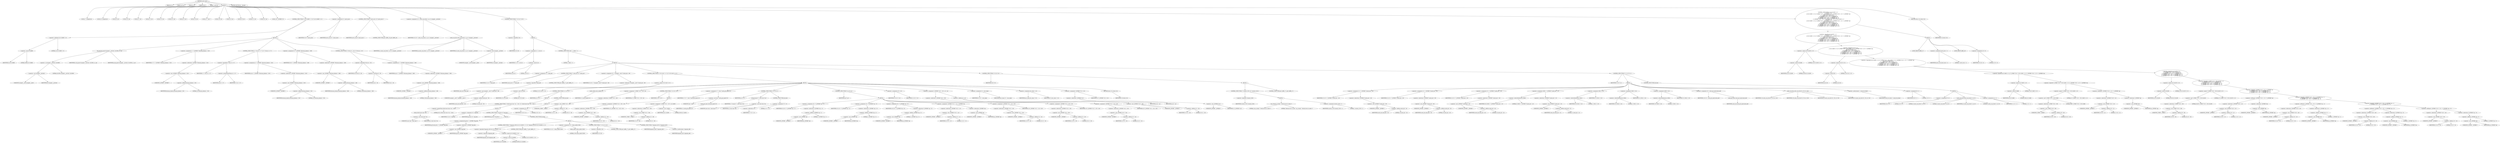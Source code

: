digraph cache_insert {  
"1000118" [label = "(METHOD,cache_insert)" ]
"1000119" [label = "(PARAM,int a1)" ]
"1000120" [label = "(PARAM,void *cp)" ]
"1000121" [label = "(PARAM,int a3)" ]
"1000122" [label = "(PARAM,int a4)" ]
"1000123" [label = "(PARAM,__int16 a5)" ]
"1000124" [label = "(BLOCK,,)" ]
"1000125" [label = "(LOCAL,v7: unsigned int)" ]
"1000126" [label = "(LOCAL,v8: unsigned int)" ]
"1000127" [label = "(LOCAL,v9: int)" ]
"1000128" [label = "(LOCAL,v10: int)" ]
"1000129" [label = "(LOCAL,v11: int)" ]
"1000130" [label = "(LOCAL,v12: int)" ]
"1000131" [label = "(LOCAL,v13: int)" ]
"1000132" [label = "(LOCAL,v14: int)" ]
"1000133" [label = "(LOCAL,v15: int)" ]
"1000134" [label = "(LOCAL,v16: int)" ]
"1000135" [label = "(LOCAL,v17: char *)" ]
"1000136" [label = "(LOCAL,v18: int)" ]
"1000137" [label = "(LOCAL,v19: int)" ]
"1000138" [label = "(LOCAL,v20: int)" ]
"1000139" [label = "(LOCAL,v21: int)" ]
"1000140" [label = "(LOCAL,v25: int)" ]
"1000141" [label = "(LOCAL,v26: _DWORD [ 4 ])" ]
"1000142" [label = "(CONTROL_STRUCTURE,if ( (a5 & 0x980) != 0 ),if ( (a5 & 0x980) != 0 ))" ]
"1000143" [label = "(<operator>.notEquals,(a5 & 0x980) != 0)" ]
"1000144" [label = "(<operator>.and,a5 & 0x980)" ]
"1000145" [label = "(IDENTIFIER,a5,a5 & 0x980)" ]
"1000146" [label = "(LITERAL,0x980,a5 & 0x980)" ]
"1000147" [label = "(LITERAL,0,(a5 & 0x980) != 0)" ]
"1000148" [label = "(BLOCK,,)" ]
"1000149" [label = "(log_query,log_query((unsigned __int16)a5 | 0x10000, a1, cp))" ]
"1000150" [label = "(<operator>.or,(unsigned __int16)a5 | 0x10000)" ]
"1000151" [label = "(<operator>.cast,(unsigned __int16)a5)" ]
"1000152" [label = "(UNKNOWN,unsigned __int16,unsigned __int16)" ]
"1000153" [label = "(IDENTIFIER,a5,(unsigned __int16)a5)" ]
"1000154" [label = "(LITERAL,0x10000,(unsigned __int16)a5 | 0x10000)" ]
"1000155" [label = "(IDENTIFIER,a1,log_query((unsigned __int16)a5 | 0x10000, a1, cp))" ]
"1000156" [label = "(IDENTIFIER,cp,log_query((unsigned __int16)a5 | 0x10000, a1, cp))" ]
"1000157" [label = "(<operator>.assignment,v7 = *(_DWORD *)(dnsmasq_daemon + 252))" ]
"1000158" [label = "(IDENTIFIER,v7,v7 = *(_DWORD *)(dnsmasq_daemon + 252))" ]
"1000159" [label = "(<operator>.indirection,*(_DWORD *)(dnsmasq_daemon + 252))" ]
"1000160" [label = "(<operator>.cast,(_DWORD *)(dnsmasq_daemon + 252))" ]
"1000161" [label = "(UNKNOWN,_DWORD *,_DWORD *)" ]
"1000162" [label = "(<operator>.addition,dnsmasq_daemon + 252)" ]
"1000163" [label = "(IDENTIFIER,dnsmasq_daemon,dnsmasq_daemon + 252)" ]
"1000164" [label = "(LITERAL,252,dnsmasq_daemon + 252)" ]
"1000165" [label = "(CONTROL_STRUCTURE,if ( v7 && a4 >= v7 ),if ( v7 && a4 >= v7 ))" ]
"1000166" [label = "(<operator>.logicalAnd,v7 && a4 >= v7)" ]
"1000167" [label = "(IDENTIFIER,v7,v7 && a4 >= v7)" ]
"1000168" [label = "(<operator>.greaterEqualsThan,a4 >= v7)" ]
"1000169" [label = "(IDENTIFIER,a4,a4 >= v7)" ]
"1000170" [label = "(IDENTIFIER,v7,a4 >= v7)" ]
"1000171" [label = "(<operator>.assignment,a4 = *(_DWORD *)(dnsmasq_daemon + 252))" ]
"1000172" [label = "(IDENTIFIER,a4,a4 = *(_DWORD *)(dnsmasq_daemon + 252))" ]
"1000173" [label = "(<operator>.indirection,*(_DWORD *)(dnsmasq_daemon + 252))" ]
"1000174" [label = "(<operator>.cast,(_DWORD *)(dnsmasq_daemon + 252))" ]
"1000175" [label = "(UNKNOWN,_DWORD *,_DWORD *)" ]
"1000176" [label = "(<operator>.addition,dnsmasq_daemon + 252)" ]
"1000177" [label = "(IDENTIFIER,dnsmasq_daemon,dnsmasq_daemon + 252)" ]
"1000178" [label = "(LITERAL,252,dnsmasq_daemon + 252)" ]
"1000179" [label = "(<operator>.assignment,v8 = *(_DWORD *)(dnsmasq_daemon + 248))" ]
"1000180" [label = "(IDENTIFIER,v8,v8 = *(_DWORD *)(dnsmasq_daemon + 248))" ]
"1000181" [label = "(<operator>.indirection,*(_DWORD *)(dnsmasq_daemon + 248))" ]
"1000182" [label = "(<operator>.cast,(_DWORD *)(dnsmasq_daemon + 248))" ]
"1000183" [label = "(UNKNOWN,_DWORD *,_DWORD *)" ]
"1000184" [label = "(<operator>.addition,dnsmasq_daemon + 248)" ]
"1000185" [label = "(IDENTIFIER,dnsmasq_daemon,dnsmasq_daemon + 248)" ]
"1000186" [label = "(LITERAL,248,dnsmasq_daemon + 248)" ]
"1000187" [label = "(CONTROL_STRUCTURE,if ( v8 && a4 < v8 ),if ( v8 && a4 < v8 ))" ]
"1000188" [label = "(<operator>.logicalAnd,v8 && a4 < v8)" ]
"1000189" [label = "(IDENTIFIER,v8,v8 && a4 < v8)" ]
"1000190" [label = "(<operator>.lessThan,a4 < v8)" ]
"1000191" [label = "(IDENTIFIER,a4,a4 < v8)" ]
"1000192" [label = "(IDENTIFIER,v8,a4 < v8)" ]
"1000193" [label = "(<operator>.assignment,a4 = *(_DWORD *)(dnsmasq_daemon + 248))" ]
"1000194" [label = "(IDENTIFIER,a4,a4 = *(_DWORD *)(dnsmasq_daemon + 248))" ]
"1000195" [label = "(<operator>.indirection,*(_DWORD *)(dnsmasq_daemon + 248))" ]
"1000196" [label = "(<operator>.cast,(_DWORD *)(dnsmasq_daemon + 248))" ]
"1000197" [label = "(UNKNOWN,_DWORD *,_DWORD *)" ]
"1000198" [label = "(<operator>.addition,dnsmasq_daemon + 248)" ]
"1000199" [label = "(IDENTIFIER,dnsmasq_daemon,dnsmasq_daemon + 248)" ]
"1000200" [label = "(LITERAL,248,dnsmasq_daemon + 248)" ]
"1000201" [label = "(<operator>.assignment,v9 = insert_error)" ]
"1000202" [label = "(IDENTIFIER,v9,v9 = insert_error)" ]
"1000203" [label = "(IDENTIFIER,insert_error,v9 = insert_error)" ]
"1000204" [label = "(CONTROL_STRUCTURE,if ( insert_error ),if ( insert_error ))" ]
"1000205" [label = "(IDENTIFIER,insert_error,if ( insert_error ))" ]
"1000206" [label = "(CONTROL_STRUCTURE,goto LABEL_28;,goto LABEL_28;)" ]
"1000207" [label = "(<operator>.assignment,v10 = cache_scan_free(a1, cp, a3, (unsigned __int16)a5))" ]
"1000208" [label = "(IDENTIFIER,v10,v10 = cache_scan_free(a1, cp, a3, (unsigned __int16)a5))" ]
"1000209" [label = "(cache_scan_free,cache_scan_free(a1, cp, a3, (unsigned __int16)a5))" ]
"1000210" [label = "(IDENTIFIER,a1,cache_scan_free(a1, cp, a3, (unsigned __int16)a5))" ]
"1000211" [label = "(IDENTIFIER,cp,cache_scan_free(a1, cp, a3, (unsigned __int16)a5))" ]
"1000212" [label = "(IDENTIFIER,a3,cache_scan_free(a1, cp, a3, (unsigned __int16)a5))" ]
"1000213" [label = "(<operator>.cast,(unsigned __int16)a5)" ]
"1000214" [label = "(UNKNOWN,unsigned __int16,unsigned __int16)" ]
"1000215" [label = "(IDENTIFIER,a5,(unsigned __int16)a5)" ]
"1000216" [label = "(CONTROL_STRUCTURE,if ( !v10 ),if ( !v10 ))" ]
"1000217" [label = "(<operator>.logicalNot,!v10)" ]
"1000218" [label = "(IDENTIFIER,v10,!v10)" ]
"1000219" [label = "(BLOCK,,)" ]
"1000220" [label = "(<operator>.assignment,v11 = a5 & 4)" ]
"1000221" [label = "(IDENTIFIER,v11,v11 = a5 & 4)" ]
"1000222" [label = "(<operator>.and,a5 & 4)" ]
"1000223" [label = "(IDENTIFIER,a5,a5 & 4)" ]
"1000224" [label = "(LITERAL,4,a5 & 4)" ]
"1000225" [label = "(CONTROL_STRUCTURE,while ( 1 ),while ( 1 ))" ]
"1000226" [label = "(LITERAL,1,while ( 1 ))" ]
"1000227" [label = "(BLOCK,,)" ]
"1000228" [label = "(<operator>.assignment,v12 = cache_tail)" ]
"1000229" [label = "(IDENTIFIER,v12,v12 = cache_tail)" ]
"1000230" [label = "(IDENTIFIER,cache_tail,v12 = cache_tail)" ]
"1000231" [label = "(CONTROL_STRUCTURE,if ( !cache_tail ),if ( !cache_tail ))" ]
"1000232" [label = "(<operator>.logicalNot,!cache_tail)" ]
"1000233" [label = "(IDENTIFIER,cache_tail,!cache_tail)" ]
"1000234" [label = "(CONTROL_STRUCTURE,goto LABEL_27;,goto LABEL_27;)" ]
"1000235" [label = "(<operator>.assignment,v25 = *(unsigned __int16 *)(cache_tail + 36))" ]
"1000236" [label = "(IDENTIFIER,v25,v25 = *(unsigned __int16 *)(cache_tail + 36))" ]
"1000237" [label = "(<operator>.indirection,*(unsigned __int16 *)(cache_tail + 36))" ]
"1000238" [label = "(<operator>.cast,(unsigned __int16 *)(cache_tail + 36))" ]
"1000239" [label = "(UNKNOWN,unsigned __int16 *,unsigned __int16 *)" ]
"1000240" [label = "(<operator>.addition,cache_tail + 36)" ]
"1000241" [label = "(IDENTIFIER,cache_tail,cache_tail + 36)" ]
"1000242" [label = "(LITERAL,36,cache_tail + 36)" ]
"1000243" [label = "(CONTROL_STRUCTURE,if ( (v25 & 0xC) == 0 ),if ( (v25 & 0xC) == 0 ))" ]
"1000244" [label = "(<operator>.equals,(v25 & 0xC) == 0)" ]
"1000245" [label = "(<operator>.and,v25 & 0xC)" ]
"1000246" [label = "(IDENTIFIER,v25,v25 & 0xC)" ]
"1000247" [label = "(LITERAL,0xC,v25 & 0xC)" ]
"1000248" [label = "(LITERAL,0,(v25 & 0xC) == 0)" ]
"1000249" [label = "(BLOCK,,)" ]
"1000250" [label = "(CONTROL_STRUCTURE,if ( a1 ),if ( a1 ))" ]
"1000251" [label = "(IDENTIFIER,a1,if ( a1 ))" ]
"1000252" [label = "(BLOCK,,)" ]
"1000253" [label = "(CONTROL_STRUCTURE,if ( strlen((const char *)a1) > 0x31 ),if ( strlen((const char *)a1) > 0x31 ))" ]
"1000254" [label = "(<operator>.greaterThan,strlen((const char *)a1) > 0x31)" ]
"1000255" [label = "(strlen,strlen((const char *)a1))" ]
"1000256" [label = "(<operator>.cast,(const char *)a1)" ]
"1000257" [label = "(UNKNOWN,const char *,const char *)" ]
"1000258" [label = "(IDENTIFIER,a1,(const char *)a1)" ]
"1000259" [label = "(LITERAL,0x31,strlen((const char *)a1) > 0x31)" ]
"1000260" [label = "(BLOCK,,)" ]
"1000261" [label = "(<operator>.assignment,v10 = big_free)" ]
"1000262" [label = "(IDENTIFIER,v10,v10 = big_free)" ]
"1000263" [label = "(IDENTIFIER,big_free,v10 = big_free)" ]
"1000264" [label = "(CONTROL_STRUCTURE,if ( big_free ),if ( big_free ))" ]
"1000265" [label = "(IDENTIFIER,big_free,if ( big_free ))" ]
"1000266" [label = "(BLOCK,,)" ]
"1000267" [label = "(<operator>.assignment,big_free = *(_DWORD *)big_free)" ]
"1000268" [label = "(IDENTIFIER,big_free,big_free = *(_DWORD *)big_free)" ]
"1000269" [label = "(<operator>.indirection,*(_DWORD *)big_free)" ]
"1000270" [label = "(<operator>.cast,(_DWORD *)big_free)" ]
"1000271" [label = "(UNKNOWN,_DWORD *,_DWORD *)" ]
"1000272" [label = "(IDENTIFIER,big_free,(_DWORD *)big_free)" ]
"1000273" [label = "(CONTROL_STRUCTURE,else,else)" ]
"1000274" [label = "(BLOCK,,)" ]
"1000275" [label = "(CONTROL_STRUCTURE,if ( !bignames_left && (a5 & 0x5000) == 0 ),if ( !bignames_left && (a5 & 0x5000) == 0 ))" ]
"1000276" [label = "(<operator>.logicalAnd,!bignames_left && (a5 & 0x5000) == 0)" ]
"1000277" [label = "(<operator>.logicalNot,!bignames_left)" ]
"1000278" [label = "(IDENTIFIER,bignames_left,!bignames_left)" ]
"1000279" [label = "(<operator>.equals,(a5 & 0x5000) == 0)" ]
"1000280" [label = "(<operator>.and,a5 & 0x5000)" ]
"1000281" [label = "(IDENTIFIER,a5,a5 & 0x5000)" ]
"1000282" [label = "(LITERAL,0x5000,a5 & 0x5000)" ]
"1000283" [label = "(LITERAL,0,(a5 & 0x5000) == 0)" ]
"1000284" [label = "(CONTROL_STRUCTURE,goto LABEL_27;,goto LABEL_27;)" ]
"1000285" [label = "(<operator>.assignment,v10 = whine_malloc(1028))" ]
"1000286" [label = "(IDENTIFIER,v10,v10 = whine_malloc(1028))" ]
"1000287" [label = "(whine_malloc,whine_malloc(1028))" ]
"1000288" [label = "(LITERAL,1028,whine_malloc(1028))" ]
"1000289" [label = "(CONTROL_STRUCTURE,if ( !v10 ),if ( !v10 ))" ]
"1000290" [label = "(<operator>.logicalNot,!v10)" ]
"1000291" [label = "(IDENTIFIER,v10,!v10)" ]
"1000292" [label = "(CONTROL_STRUCTURE,goto LABEL_27;,goto LABEL_27;)" ]
"1000293" [label = "(CONTROL_STRUCTURE,if ( bignames_left ),if ( bignames_left ))" ]
"1000294" [label = "(IDENTIFIER,bignames_left,if ( bignames_left ))" ]
"1000295" [label = "(<operator>.preDecrement,--bignames_left)" ]
"1000296" [label = "(IDENTIFIER,bignames_left,--bignames_left)" ]
"1000297" [label = "(CONTROL_STRUCTURE,else,else)" ]
"1000298" [label = "(BLOCK,,)" ]
"1000299" [label = "(<operator>.assignment,v10 = 0)" ]
"1000300" [label = "(IDENTIFIER,v10,v10 = 0)" ]
"1000301" [label = "(LITERAL,0,v10 = 0)" ]
"1000302" [label = "(cache_unlink,cache_unlink(v12))" ]
"1000303" [label = "(IDENTIFIER,v12,cache_unlink(v12))" ]
"1000304" [label = "(<operator>.assignment,*(_WORD *)(v12 + 36) = a5)" ]
"1000305" [label = "(<operator>.indirection,*(_WORD *)(v12 + 36))" ]
"1000306" [label = "(<operator>.cast,(_WORD *)(v12 + 36))" ]
"1000307" [label = "(UNKNOWN,_WORD *,_WORD *)" ]
"1000308" [label = "(<operator>.addition,v12 + 36)" ]
"1000309" [label = "(IDENTIFIER,v12,v12 + 36)" ]
"1000310" [label = "(LITERAL,36,v12 + 36)" ]
"1000311" [label = "(IDENTIFIER,a5,*(_WORD *)(v12 + 36) = a5)" ]
"1000312" [label = "(CONTROL_STRUCTURE,if ( v10 ),if ( v10 ))" ]
"1000313" [label = "(IDENTIFIER,v10,if ( v10 ))" ]
"1000314" [label = "(BLOCK,,)" ]
"1000315" [label = "(<operator>.assignment,*(_DWORD *)(v12 + 40) = v10)" ]
"1000316" [label = "(<operator>.indirection,*(_DWORD *)(v12 + 40))" ]
"1000317" [label = "(<operator>.cast,(_DWORD *)(v12 + 40))" ]
"1000318" [label = "(UNKNOWN,_DWORD *,_DWORD *)" ]
"1000319" [label = "(<operator>.addition,v12 + 40)" ]
"1000320" [label = "(IDENTIFIER,v12,v12 + 40)" ]
"1000321" [label = "(LITERAL,40,v12 + 40)" ]
"1000322" [label = "(IDENTIFIER,v10,*(_DWORD *)(v12 + 40) = v10)" ]
"1000323" [label = "(<operator>.assignment,*(_WORD *)(v12 + 36) = a5 | 0x200)" ]
"1000324" [label = "(<operator>.indirection,*(_WORD *)(v12 + 36))" ]
"1000325" [label = "(<operator>.cast,(_WORD *)(v12 + 36))" ]
"1000326" [label = "(UNKNOWN,_WORD *,_WORD *)" ]
"1000327" [label = "(<operator>.addition,v12 + 36)" ]
"1000328" [label = "(IDENTIFIER,v12,v12 + 36)" ]
"1000329" [label = "(LITERAL,36,v12 + 36)" ]
"1000330" [label = "(<operator>.or,a5 | 0x200)" ]
"1000331" [label = "(IDENTIFIER,a5,a5 | 0x200)" ]
"1000332" [label = "(LITERAL,0x200,a5 | 0x200)" ]
"1000333" [label = "(<operator>.assignment,v17 = (char *)cache_get_name(v12))" ]
"1000334" [label = "(IDENTIFIER,v17,v17 = (char *)cache_get_name(v12))" ]
"1000335" [label = "(<operator>.cast,(char *)cache_get_name(v12))" ]
"1000336" [label = "(UNKNOWN,char *,char *)" ]
"1000337" [label = "(cache_get_name,cache_get_name(v12))" ]
"1000338" [label = "(IDENTIFIER,v12,cache_get_name(v12))" ]
"1000339" [label = "(CONTROL_STRUCTURE,if ( a1 ),if ( a1 ))" ]
"1000340" [label = "(IDENTIFIER,a1,if ( a1 ))" ]
"1000341" [label = "(strcpy,strcpy(v17, (const char *)a1))" ]
"1000342" [label = "(IDENTIFIER,v17,strcpy(v17, (const char *)a1))" ]
"1000343" [label = "(<operator>.cast,(const char *)a1)" ]
"1000344" [label = "(UNKNOWN,const char *,const char *)" ]
"1000345" [label = "(IDENTIFIER,a1,(const char *)a1)" ]
"1000346" [label = "(CONTROL_STRUCTURE,else,else)" ]
"1000347" [label = "(<operator>.assignment,*v17 = 0)" ]
"1000348" [label = "(<operator>.indirection,*v17)" ]
"1000349" [label = "(IDENTIFIER,v17,*v17 = 0)" ]
"1000350" [label = "(LITERAL,0,*v17 = 0)" ]
"1000351" [label = "(CONTROL_STRUCTURE,if ( cp ),if ( cp ))" ]
"1000352" [label = "(IDENTIFIER,cp,if ( cp ))" ]
"1000353" [label = "(BLOCK,,)" ]
"1000354" [label = "(<operator>.assignment,v18 = *((_DWORD *)cp + 1))" ]
"1000355" [label = "(IDENTIFIER,v18,v18 = *((_DWORD *)cp + 1))" ]
"1000356" [label = "(<operator>.indirection,*((_DWORD *)cp + 1))" ]
"1000357" [label = "(<operator>.addition,(_DWORD *)cp + 1)" ]
"1000358" [label = "(<operator>.cast,(_DWORD *)cp)" ]
"1000359" [label = "(UNKNOWN,_DWORD *,_DWORD *)" ]
"1000360" [label = "(IDENTIFIER,cp,(_DWORD *)cp)" ]
"1000361" [label = "(LITERAL,1,(_DWORD *)cp + 1)" ]
"1000362" [label = "(<operator>.assignment,v19 = *((_DWORD *)cp + 2))" ]
"1000363" [label = "(IDENTIFIER,v19,v19 = *((_DWORD *)cp + 2))" ]
"1000364" [label = "(<operator>.indirection,*((_DWORD *)cp + 2))" ]
"1000365" [label = "(<operator>.addition,(_DWORD *)cp + 2)" ]
"1000366" [label = "(<operator>.cast,(_DWORD *)cp)" ]
"1000367" [label = "(UNKNOWN,_DWORD *,_DWORD *)" ]
"1000368" [label = "(IDENTIFIER,cp,(_DWORD *)cp)" ]
"1000369" [label = "(LITERAL,2,(_DWORD *)cp + 2)" ]
"1000370" [label = "(<operator>.assignment,v20 = *((_DWORD *)cp + 3))" ]
"1000371" [label = "(IDENTIFIER,v20,v20 = *((_DWORD *)cp + 3))" ]
"1000372" [label = "(<operator>.indirection,*((_DWORD *)cp + 3))" ]
"1000373" [label = "(<operator>.addition,(_DWORD *)cp + 3)" ]
"1000374" [label = "(<operator>.cast,(_DWORD *)cp)" ]
"1000375" [label = "(UNKNOWN,_DWORD *,_DWORD *)" ]
"1000376" [label = "(IDENTIFIER,cp,(_DWORD *)cp)" ]
"1000377" [label = "(LITERAL,3,(_DWORD *)cp + 3)" ]
"1000378" [label = "(<operator>.assignment,*(_DWORD *)(v12 + 12) = *(_DWORD *)cp)" ]
"1000379" [label = "(<operator>.indirection,*(_DWORD *)(v12 + 12))" ]
"1000380" [label = "(<operator>.cast,(_DWORD *)(v12 + 12))" ]
"1000381" [label = "(UNKNOWN,_DWORD *,_DWORD *)" ]
"1000382" [label = "(<operator>.addition,v12 + 12)" ]
"1000383" [label = "(IDENTIFIER,v12,v12 + 12)" ]
"1000384" [label = "(LITERAL,12,v12 + 12)" ]
"1000385" [label = "(<operator>.indirection,*(_DWORD *)cp)" ]
"1000386" [label = "(<operator>.cast,(_DWORD *)cp)" ]
"1000387" [label = "(UNKNOWN,_DWORD *,_DWORD *)" ]
"1000388" [label = "(IDENTIFIER,cp,(_DWORD *)cp)" ]
"1000389" [label = "(<operator>.assignment,*(_DWORD *)(v12 + 16) = v18)" ]
"1000390" [label = "(<operator>.indirection,*(_DWORD *)(v12 + 16))" ]
"1000391" [label = "(<operator>.cast,(_DWORD *)(v12 + 16))" ]
"1000392" [label = "(UNKNOWN,_DWORD *,_DWORD *)" ]
"1000393" [label = "(<operator>.addition,v12 + 16)" ]
"1000394" [label = "(IDENTIFIER,v12,v12 + 16)" ]
"1000395" [label = "(LITERAL,16,v12 + 16)" ]
"1000396" [label = "(IDENTIFIER,v18,*(_DWORD *)(v12 + 16) = v18)" ]
"1000397" [label = "(<operator>.assignment,*(_DWORD *)(v12 + 20) = v19)" ]
"1000398" [label = "(<operator>.indirection,*(_DWORD *)(v12 + 20))" ]
"1000399" [label = "(<operator>.cast,(_DWORD *)(v12 + 20))" ]
"1000400" [label = "(UNKNOWN,_DWORD *,_DWORD *)" ]
"1000401" [label = "(<operator>.addition,v12 + 20)" ]
"1000402" [label = "(IDENTIFIER,v12,v12 + 20)" ]
"1000403" [label = "(LITERAL,20,v12 + 20)" ]
"1000404" [label = "(IDENTIFIER,v19,*(_DWORD *)(v12 + 20) = v19)" ]
"1000405" [label = "(<operator>.assignment,*(_DWORD *)(v12 + 24) = v20)" ]
"1000406" [label = "(<operator>.indirection,*(_DWORD *)(v12 + 24))" ]
"1000407" [label = "(<operator>.cast,(_DWORD *)(v12 + 24))" ]
"1000408" [label = "(UNKNOWN,_DWORD *,_DWORD *)" ]
"1000409" [label = "(<operator>.addition,v12 + 24)" ]
"1000410" [label = "(IDENTIFIER,v12,v12 + 24)" ]
"1000411" [label = "(LITERAL,24,v12 + 24)" ]
"1000412" [label = "(IDENTIFIER,v20,*(_DWORD *)(v12 + 24) = v20)" ]
"1000413" [label = "(<operator>.assignment,v10 = v12)" ]
"1000414" [label = "(IDENTIFIER,v10,v10 = v12)" ]
"1000415" [label = "(IDENTIFIER,v12,v10 = v12)" ]
"1000416" [label = "(<operator>.assignment,*(_DWORD *)(v12 + 28) = a3 + a4)" ]
"1000417" [label = "(<operator>.indirection,*(_DWORD *)(v12 + 28))" ]
"1000418" [label = "(<operator>.cast,(_DWORD *)(v12 + 28))" ]
"1000419" [label = "(UNKNOWN,_DWORD *,_DWORD *)" ]
"1000420" [label = "(<operator>.addition,v12 + 28)" ]
"1000421" [label = "(IDENTIFIER,v12,v12 + 28)" ]
"1000422" [label = "(LITERAL,28,v12 + 28)" ]
"1000423" [label = "(<operator>.addition,a3 + a4)" ]
"1000424" [label = "(IDENTIFIER,a3,a3 + a4)" ]
"1000425" [label = "(IDENTIFIER,a4,a3 + a4)" ]
"1000426" [label = "(<operator>.assignment,v21 = new_chain)" ]
"1000427" [label = "(IDENTIFIER,v21,v21 = new_chain)" ]
"1000428" [label = "(IDENTIFIER,new_chain,v21 = new_chain)" ]
"1000429" [label = "(<operator>.assignment,new_chain = v12)" ]
"1000430" [label = "(IDENTIFIER,new_chain,new_chain = v12)" ]
"1000431" [label = "(IDENTIFIER,v12,new_chain = v12)" ]
"1000432" [label = "(<operator>.assignment,*(_DWORD *)v12 = v21)" ]
"1000433" [label = "(<operator>.indirection,*(_DWORD *)v12)" ]
"1000434" [label = "(<operator>.cast,(_DWORD *)v12)" ]
"1000435" [label = "(UNKNOWN,_DWORD *,_DWORD *)" ]
"1000436" [label = "(IDENTIFIER,v12,(_DWORD *)v12)" ]
"1000437" [label = "(IDENTIFIER,v21,*(_DWORD *)v12 = v21)" ]
"1000438" [label = "(RETURN,return v10;,return v10;)" ]
"1000439" [label = "(IDENTIFIER,v10,return v10;)" ]
"1000440" [label = "(CONTROL_STRUCTURE,if ( v9 ),if ( v9 ))" ]
"1000441" [label = "(IDENTIFIER,v9,if ( v9 ))" ]
"1000442" [label = "(BLOCK,,)" ]
"1000443" [label = "(CONTROL_STRUCTURE,if ( !warned_12255 ),if ( !warned_12255 ))" ]
"1000444" [label = "(<operator>.logicalNot,!warned_12255)" ]
"1000445" [label = "(IDENTIFIER,warned_12255,!warned_12255)" ]
"1000446" [label = "(BLOCK,,)" ]
"1000447" [label = "(my_syslog,my_syslog(3, \"Internal error in cache.\"))" ]
"1000448" [label = "(LITERAL,3,my_syslog(3, \"Internal error in cache.\"))" ]
"1000449" [label = "(LITERAL,\"Internal error in cache.\",my_syslog(3, \"Internal error in cache.\"))" ]
"1000450" [label = "(<operator>.assignment,warned_12255 = 1)" ]
"1000451" [label = "(IDENTIFIER,warned_12255,warned_12255 = 1)" ]
"1000452" [label = "(LITERAL,1,warned_12255 = 1)" ]
"1000453" [label = "(CONTROL_STRUCTURE,goto LABEL_27;,goto LABEL_27;)" ]
"1000454" [label = "(CONTROL_STRUCTURE,if ( v11 ),if ( v11 ))" ]
"1000455" [label = "(IDENTIFIER,v11,if ( v11 ))" ]
"1000456" [label = "(BLOCK,,)" ]
"1000457" [label = "(<operator>.assignment,v13 = *(_DWORD *)(cache_tail + 16))" ]
"1000458" [label = "(IDENTIFIER,v13,v13 = *(_DWORD *)(cache_tail + 16))" ]
"1000459" [label = "(<operator>.indirection,*(_DWORD *)(cache_tail + 16))" ]
"1000460" [label = "(<operator>.cast,(_DWORD *)(cache_tail + 16))" ]
"1000461" [label = "(UNKNOWN,_DWORD *,_DWORD *)" ]
"1000462" [label = "(<operator>.addition,cache_tail + 16)" ]
"1000463" [label = "(IDENTIFIER,cache_tail,cache_tail + 16)" ]
"1000464" [label = "(LITERAL,16,cache_tail + 16)" ]
"1000465" [label = "(<operator>.assignment,v14 = *(_DWORD *)(cache_tail + 20))" ]
"1000466" [label = "(IDENTIFIER,v14,v14 = *(_DWORD *)(cache_tail + 20))" ]
"1000467" [label = "(<operator>.indirection,*(_DWORD *)(cache_tail + 20))" ]
"1000468" [label = "(<operator>.cast,(_DWORD *)(cache_tail + 20))" ]
"1000469" [label = "(UNKNOWN,_DWORD *,_DWORD *)" ]
"1000470" [label = "(<operator>.addition,cache_tail + 20)" ]
"1000471" [label = "(IDENTIFIER,cache_tail,cache_tail + 20)" ]
"1000472" [label = "(LITERAL,20,cache_tail + 20)" ]
"1000473" [label = "(<operator>.assignment,v15 = *(_DWORD *)(cache_tail + 24))" ]
"1000474" [label = "(IDENTIFIER,v15,v15 = *(_DWORD *)(cache_tail + 24))" ]
"1000475" [label = "(<operator>.indirection,*(_DWORD *)(cache_tail + 24))" ]
"1000476" [label = "(<operator>.cast,(_DWORD *)(cache_tail + 24))" ]
"1000477" [label = "(UNKNOWN,_DWORD *,_DWORD *)" ]
"1000478" [label = "(<operator>.addition,cache_tail + 24)" ]
"1000479" [label = "(IDENTIFIER,cache_tail,cache_tail + 24)" ]
"1000480" [label = "(LITERAL,24,cache_tail + 24)" ]
"1000481" [label = "(<operator>.assignment,v26[0] = *(_DWORD *)(cache_tail + 12))" ]
"1000482" [label = "(<operator>.indirectIndexAccess,v26[0])" ]
"1000483" [label = "(IDENTIFIER,v26,v26[0] = *(_DWORD *)(cache_tail + 12))" ]
"1000484" [label = "(LITERAL,0,v26[0] = *(_DWORD *)(cache_tail + 12))" ]
"1000485" [label = "(<operator>.indirection,*(_DWORD *)(cache_tail + 12))" ]
"1000486" [label = "(<operator>.cast,(_DWORD *)(cache_tail + 12))" ]
"1000487" [label = "(UNKNOWN,_DWORD *,_DWORD *)" ]
"1000488" [label = "(<operator>.addition,cache_tail + 12)" ]
"1000489" [label = "(IDENTIFIER,cache_tail,cache_tail + 12)" ]
"1000490" [label = "(LITERAL,12,cache_tail + 12)" ]
"1000491" [label = "(<operator>.assignment,v26[1] = v13)" ]
"1000492" [label = "(<operator>.indirectIndexAccess,v26[1])" ]
"1000493" [label = "(IDENTIFIER,v26,v26[1] = v13)" ]
"1000494" [label = "(LITERAL,1,v26[1] = v13)" ]
"1000495" [label = "(IDENTIFIER,v13,v26[1] = v13)" ]
"1000496" [label = "(<operator>.assignment,v26[2] = v14)" ]
"1000497" [label = "(<operator>.indirectIndexAccess,v26[2])" ]
"1000498" [label = "(IDENTIFIER,v26,v26[2] = v14)" ]
"1000499" [label = "(LITERAL,2,v26[2] = v14)" ]
"1000500" [label = "(IDENTIFIER,v14,v26[2] = v14)" ]
"1000501" [label = "(<operator>.assignment,v26[3] = v15)" ]
"1000502" [label = "(<operator>.indirectIndexAccess,v26[3])" ]
"1000503" [label = "(IDENTIFIER,v26,v26[3] = v15)" ]
"1000504" [label = "(LITERAL,3,v26[3] = v15)" ]
"1000505" [label = "(IDENTIFIER,v15,v26[3] = v15)" ]
"1000506" [label = "(<operator>.assignment,v16 = cache_get_name(cache_tail))" ]
"1000507" [label = "(IDENTIFIER,v16,v16 = cache_get_name(cache_tail))" ]
"1000508" [label = "(cache_get_name,cache_get_name(cache_tail))" ]
"1000509" [label = "(IDENTIFIER,cache_tail,cache_get_name(cache_tail))" ]
"1000510" [label = "(cache_scan_free,cache_scan_free(v16, v26, a3, v25))" ]
"1000511" [label = "(IDENTIFIER,v16,cache_scan_free(v16, v26, a3, v25))" ]
"1000512" [label = "(IDENTIFIER,v26,cache_scan_free(v16, v26, a3, v25))" ]
"1000513" [label = "(IDENTIFIER,a3,cache_scan_free(v16, v26, a3, v25))" ]
"1000514" [label = "(IDENTIFIER,v25,cache_scan_free(v16, v26, a3, v25))" ]
"1000515" [label = "(<operator>.preIncrement,++cache_live_freed)" ]
"1000516" [label = "(IDENTIFIER,cache_live_freed,++cache_live_freed)" ]
"1000517" [label = "(<operator>.assignment,v9 = 1)" ]
"1000518" [label = "(IDENTIFIER,v9,v9 = 1)" ]
"1000519" [label = "(LITERAL,1,v9 = 1)" ]
"1000520" [label = "(CONTROL_STRUCTURE,else,else)" ]
"1000521" [label = "(BLOCK,,)" ]
"1000522" [label = "(<operator>.assignment,v9 = 0)" ]
"1000523" [label = "(IDENTIFIER,v9,v9 = 0)" ]
"1000524" [label = "(LITERAL,0,v9 = 0)" ]
"1000525" [label = "(cache_scan_free,cache_scan_free(0, 0, a3, 0))" ]
"1000526" [label = "(LITERAL,0,cache_scan_free(0, 0, a3, 0))" ]
"1000527" [label = "(LITERAL,0,cache_scan_free(0, 0, a3, 0))" ]
"1000528" [label = "(IDENTIFIER,a3,cache_scan_free(0, 0, a3, 0))" ]
"1000529" [label = "(LITERAL,0,cache_scan_free(0, 0, a3, 0))" ]
"1000530" [label = "(<operator>.assignment,v11 = 1)" ]
"1000531" [label = "(IDENTIFIER,v11,v11 = 1)" ]
"1000532" [label = "(LITERAL,1,v11 = 1)" ]
"1000533" [label = "(CONTROL_STRUCTURE,if ( (a5 & 0x180) == 0\n    || (a5 & 8) == 0\n    || ((a5 & 0x80) == 0 || (*(_WORD *)(v10 + 36) & 0x80) == 0 || *(_DWORD *)(v10 + 12) != *(_DWORD *)cp)\n    && ((a5 & 0x100) == 0\n     || (*(_WORD *)(v10 + 36) & 0x100) == 0\n     || *(_DWORD *)(v10 + 12) != *(_DWORD *)cp\n     || *(_DWORD *)(v10 + 16) != *((_DWORD *)cp + 1)\n     || *(_DWORD *)(v10 + 20) != *((_DWORD *)cp + 2)\n     || *(_DWORD *)(v10 + 24) != *((_DWORD *)cp + 3)) ),if ( (a5 & 0x180) == 0\n    || (a5 & 8) == 0\n    || ((a5 & 0x80) == 0 || (*(_WORD *)(v10 + 36) & 0x80) == 0 || *(_DWORD *)(v10 + 12) != *(_DWORD *)cp)\n    && ((a5 & 0x100) == 0\n     || (*(_WORD *)(v10 + 36) & 0x100) == 0\n     || *(_DWORD *)(v10 + 12) != *(_DWORD *)cp\n     || *(_DWORD *)(v10 + 16) != *((_DWORD *)cp + 1)\n     || *(_DWORD *)(v10 + 20) != *((_DWORD *)cp + 2)\n     || *(_DWORD *)(v10 + 24) != *((_DWORD *)cp + 3)) ))" ]
"1000534" [label = "(<operator>.logicalOr,(a5 & 0x180) == 0\n    || (a5 & 8) == 0\n    || ((a5 & 0x80) == 0 || (*(_WORD *)(v10 + 36) & 0x80) == 0 || *(_DWORD *)(v10 + 12) != *(_DWORD *)cp)\n    && ((a5 & 0x100) == 0\n     || (*(_WORD *)(v10 + 36) & 0x100) == 0\n     || *(_DWORD *)(v10 + 12) != *(_DWORD *)cp\n     || *(_DWORD *)(v10 + 16) != *((_DWORD *)cp + 1)\n     || *(_DWORD *)(v10 + 20) != *((_DWORD *)cp + 2)\n     || *(_DWORD *)(v10 + 24) != *((_DWORD *)cp + 3)))" ]
"1000535" [label = "(<operator>.equals,(a5 & 0x180) == 0)" ]
"1000536" [label = "(<operator>.and,a5 & 0x180)" ]
"1000537" [label = "(IDENTIFIER,a5,a5 & 0x180)" ]
"1000538" [label = "(LITERAL,0x180,a5 & 0x180)" ]
"1000539" [label = "(LITERAL,0,(a5 & 0x180) == 0)" ]
"1000540" [label = "(<operator>.logicalOr,(a5 & 8) == 0\n    || ((a5 & 0x80) == 0 || (*(_WORD *)(v10 + 36) & 0x80) == 0 || *(_DWORD *)(v10 + 12) != *(_DWORD *)cp)\n    && ((a5 & 0x100) == 0\n     || (*(_WORD *)(v10 + 36) & 0x100) == 0\n     || *(_DWORD *)(v10 + 12) != *(_DWORD *)cp\n     || *(_DWORD *)(v10 + 16) != *((_DWORD *)cp + 1)\n     || *(_DWORD *)(v10 + 20) != *((_DWORD *)cp + 2)\n     || *(_DWORD *)(v10 + 24) != *((_DWORD *)cp + 3)))" ]
"1000541" [label = "(<operator>.equals,(a5 & 8) == 0)" ]
"1000542" [label = "(<operator>.and,a5 & 8)" ]
"1000543" [label = "(IDENTIFIER,a5,a5 & 8)" ]
"1000544" [label = "(LITERAL,8,a5 & 8)" ]
"1000545" [label = "(LITERAL,0,(a5 & 8) == 0)" ]
"1000546" [label = "(<operator>.logicalAnd,((a5 & 0x80) == 0 || (*(_WORD *)(v10 + 36) & 0x80) == 0 || *(_DWORD *)(v10 + 12) != *(_DWORD *)cp)\n    && ((a5 & 0x100) == 0\n     || (*(_WORD *)(v10 + 36) & 0x100) == 0\n     || *(_DWORD *)(v10 + 12) != *(_DWORD *)cp\n     || *(_DWORD *)(v10 + 16) != *((_DWORD *)cp + 1)\n     || *(_DWORD *)(v10 + 20) != *((_DWORD *)cp + 2)\n     || *(_DWORD *)(v10 + 24) != *((_DWORD *)cp + 3)))" ]
"1000547" [label = "(<operator>.logicalOr,(a5 & 0x80) == 0 || (*(_WORD *)(v10 + 36) & 0x80) == 0 || *(_DWORD *)(v10 + 12) != *(_DWORD *)cp)" ]
"1000548" [label = "(<operator>.equals,(a5 & 0x80) == 0)" ]
"1000549" [label = "(<operator>.and,a5 & 0x80)" ]
"1000550" [label = "(IDENTIFIER,a5,a5 & 0x80)" ]
"1000551" [label = "(LITERAL,0x80,a5 & 0x80)" ]
"1000552" [label = "(LITERAL,0,(a5 & 0x80) == 0)" ]
"1000553" [label = "(<operator>.logicalOr,(*(_WORD *)(v10 + 36) & 0x80) == 0 || *(_DWORD *)(v10 + 12) != *(_DWORD *)cp)" ]
"1000554" [label = "(<operator>.equals,(*(_WORD *)(v10 + 36) & 0x80) == 0)" ]
"1000555" [label = "(<operator>.and,*(_WORD *)(v10 + 36) & 0x80)" ]
"1000556" [label = "(<operator>.indirection,*(_WORD *)(v10 + 36))" ]
"1000557" [label = "(<operator>.cast,(_WORD *)(v10 + 36))" ]
"1000558" [label = "(UNKNOWN,_WORD *,_WORD *)" ]
"1000559" [label = "(<operator>.addition,v10 + 36)" ]
"1000560" [label = "(IDENTIFIER,v10,v10 + 36)" ]
"1000561" [label = "(LITERAL,36,v10 + 36)" ]
"1000562" [label = "(LITERAL,0x80,*(_WORD *)(v10 + 36) & 0x80)" ]
"1000563" [label = "(LITERAL,0,(*(_WORD *)(v10 + 36) & 0x80) == 0)" ]
"1000564" [label = "(<operator>.notEquals,*(_DWORD *)(v10 + 12) != *(_DWORD *)cp)" ]
"1000565" [label = "(<operator>.indirection,*(_DWORD *)(v10 + 12))" ]
"1000566" [label = "(<operator>.cast,(_DWORD *)(v10 + 12))" ]
"1000567" [label = "(UNKNOWN,_DWORD *,_DWORD *)" ]
"1000568" [label = "(<operator>.addition,v10 + 12)" ]
"1000569" [label = "(IDENTIFIER,v10,v10 + 12)" ]
"1000570" [label = "(LITERAL,12,v10 + 12)" ]
"1000571" [label = "(<operator>.indirection,*(_DWORD *)cp)" ]
"1000572" [label = "(<operator>.cast,(_DWORD *)cp)" ]
"1000573" [label = "(UNKNOWN,_DWORD *,_DWORD *)" ]
"1000574" [label = "(IDENTIFIER,cp,(_DWORD *)cp)" ]
"1000575" [label = "(<operator>.logicalOr,(a5 & 0x100) == 0\n     || (*(_WORD *)(v10 + 36) & 0x100) == 0\n     || *(_DWORD *)(v10 + 12) != *(_DWORD *)cp\n     || *(_DWORD *)(v10 + 16) != *((_DWORD *)cp + 1)\n     || *(_DWORD *)(v10 + 20) != *((_DWORD *)cp + 2)\n     || *(_DWORD *)(v10 + 24) != *((_DWORD *)cp + 3))" ]
"1000576" [label = "(<operator>.equals,(a5 & 0x100) == 0)" ]
"1000577" [label = "(<operator>.and,a5 & 0x100)" ]
"1000578" [label = "(IDENTIFIER,a5,a5 & 0x100)" ]
"1000579" [label = "(LITERAL,0x100,a5 & 0x100)" ]
"1000580" [label = "(LITERAL,0,(a5 & 0x100) == 0)" ]
"1000581" [label = "(<operator>.logicalOr,(*(_WORD *)(v10 + 36) & 0x100) == 0\n     || *(_DWORD *)(v10 + 12) != *(_DWORD *)cp\n     || *(_DWORD *)(v10 + 16) != *((_DWORD *)cp + 1)\n     || *(_DWORD *)(v10 + 20) != *((_DWORD *)cp + 2)\n     || *(_DWORD *)(v10 + 24) != *((_DWORD *)cp + 3))" ]
"1000582" [label = "(<operator>.equals,(*(_WORD *)(v10 + 36) & 0x100) == 0)" ]
"1000583" [label = "(<operator>.and,*(_WORD *)(v10 + 36) & 0x100)" ]
"1000584" [label = "(<operator>.indirection,*(_WORD *)(v10 + 36))" ]
"1000585" [label = "(<operator>.cast,(_WORD *)(v10 + 36))" ]
"1000586" [label = "(UNKNOWN,_WORD *,_WORD *)" ]
"1000587" [label = "(<operator>.addition,v10 + 36)" ]
"1000588" [label = "(IDENTIFIER,v10,v10 + 36)" ]
"1000589" [label = "(LITERAL,36,v10 + 36)" ]
"1000590" [label = "(LITERAL,0x100,*(_WORD *)(v10 + 36) & 0x100)" ]
"1000591" [label = "(LITERAL,0,(*(_WORD *)(v10 + 36) & 0x100) == 0)" ]
"1000592" [label = "(<operator>.logicalOr,*(_DWORD *)(v10 + 12) != *(_DWORD *)cp\n     || *(_DWORD *)(v10 + 16) != *((_DWORD *)cp + 1)\n     || *(_DWORD *)(v10 + 20) != *((_DWORD *)cp + 2)\n     || *(_DWORD *)(v10 + 24) != *((_DWORD *)cp + 3))" ]
"1000593" [label = "(<operator>.notEquals,*(_DWORD *)(v10 + 12) != *(_DWORD *)cp)" ]
"1000594" [label = "(<operator>.indirection,*(_DWORD *)(v10 + 12))" ]
"1000595" [label = "(<operator>.cast,(_DWORD *)(v10 + 12))" ]
"1000596" [label = "(UNKNOWN,_DWORD *,_DWORD *)" ]
"1000597" [label = "(<operator>.addition,v10 + 12)" ]
"1000598" [label = "(IDENTIFIER,v10,v10 + 12)" ]
"1000599" [label = "(LITERAL,12,v10 + 12)" ]
"1000600" [label = "(<operator>.indirection,*(_DWORD *)cp)" ]
"1000601" [label = "(<operator>.cast,(_DWORD *)cp)" ]
"1000602" [label = "(UNKNOWN,_DWORD *,_DWORD *)" ]
"1000603" [label = "(IDENTIFIER,cp,(_DWORD *)cp)" ]
"1000604" [label = "(<operator>.logicalOr,*(_DWORD *)(v10 + 16) != *((_DWORD *)cp + 1)\n     || *(_DWORD *)(v10 + 20) != *((_DWORD *)cp + 2)\n     || *(_DWORD *)(v10 + 24) != *((_DWORD *)cp + 3))" ]
"1000605" [label = "(<operator>.notEquals,*(_DWORD *)(v10 + 16) != *((_DWORD *)cp + 1))" ]
"1000606" [label = "(<operator>.indirection,*(_DWORD *)(v10 + 16))" ]
"1000607" [label = "(<operator>.cast,(_DWORD *)(v10 + 16))" ]
"1000608" [label = "(UNKNOWN,_DWORD *,_DWORD *)" ]
"1000609" [label = "(<operator>.addition,v10 + 16)" ]
"1000610" [label = "(IDENTIFIER,v10,v10 + 16)" ]
"1000611" [label = "(LITERAL,16,v10 + 16)" ]
"1000612" [label = "(<operator>.indirection,*((_DWORD *)cp + 1))" ]
"1000613" [label = "(<operator>.addition,(_DWORD *)cp + 1)" ]
"1000614" [label = "(<operator>.cast,(_DWORD *)cp)" ]
"1000615" [label = "(UNKNOWN,_DWORD *,_DWORD *)" ]
"1000616" [label = "(IDENTIFIER,cp,(_DWORD *)cp)" ]
"1000617" [label = "(LITERAL,1,(_DWORD *)cp + 1)" ]
"1000618" [label = "(<operator>.logicalOr,*(_DWORD *)(v10 + 20) != *((_DWORD *)cp + 2)\n     || *(_DWORD *)(v10 + 24) != *((_DWORD *)cp + 3))" ]
"1000619" [label = "(<operator>.notEquals,*(_DWORD *)(v10 + 20) != *((_DWORD *)cp + 2))" ]
"1000620" [label = "(<operator>.indirection,*(_DWORD *)(v10 + 20))" ]
"1000621" [label = "(<operator>.cast,(_DWORD *)(v10 + 20))" ]
"1000622" [label = "(UNKNOWN,_DWORD *,_DWORD *)" ]
"1000623" [label = "(<operator>.addition,v10 + 20)" ]
"1000624" [label = "(IDENTIFIER,v10,v10 + 20)" ]
"1000625" [label = "(LITERAL,20,v10 + 20)" ]
"1000626" [label = "(<operator>.indirection,*((_DWORD *)cp + 2))" ]
"1000627" [label = "(<operator>.addition,(_DWORD *)cp + 2)" ]
"1000628" [label = "(<operator>.cast,(_DWORD *)cp)" ]
"1000629" [label = "(UNKNOWN,_DWORD *,_DWORD *)" ]
"1000630" [label = "(IDENTIFIER,cp,(_DWORD *)cp)" ]
"1000631" [label = "(LITERAL,2,(_DWORD *)cp + 2)" ]
"1000632" [label = "(<operator>.notEquals,*(_DWORD *)(v10 + 24) != *((_DWORD *)cp + 3))" ]
"1000633" [label = "(<operator>.indirection,*(_DWORD *)(v10 + 24))" ]
"1000634" [label = "(<operator>.cast,(_DWORD *)(v10 + 24))" ]
"1000635" [label = "(UNKNOWN,_DWORD *,_DWORD *)" ]
"1000636" [label = "(<operator>.addition,v10 + 24)" ]
"1000637" [label = "(IDENTIFIER,v10,v10 + 24)" ]
"1000638" [label = "(LITERAL,24,v10 + 24)" ]
"1000639" [label = "(<operator>.indirection,*((_DWORD *)cp + 3))" ]
"1000640" [label = "(<operator>.addition,(_DWORD *)cp + 3)" ]
"1000641" [label = "(<operator>.cast,(_DWORD *)cp)" ]
"1000642" [label = "(UNKNOWN,_DWORD *,_DWORD *)" ]
"1000643" [label = "(IDENTIFIER,cp,(_DWORD *)cp)" ]
"1000644" [label = "(LITERAL,3,(_DWORD *)cp + 3)" ]
"1000645" [label = "(BLOCK,,)" ]
"1000646" [label = "(JUMP_TARGET,LABEL_27)" ]
"1000647" [label = "(<operator>.assignment,insert_error = 1)" ]
"1000648" [label = "(IDENTIFIER,insert_error,insert_error = 1)" ]
"1000649" [label = "(LITERAL,1,insert_error = 1)" ]
"1000650" [label = "(JUMP_TARGET,LABEL_28)" ]
"1000651" [label = "(<operator>.assignment,v10 = 0)" ]
"1000652" [label = "(IDENTIFIER,v10,v10 = 0)" ]
"1000653" [label = "(LITERAL,0,v10 = 0)" ]
"1000654" [label = "(RETURN,return v10;,return v10;)" ]
"1000655" [label = "(IDENTIFIER,v10,return v10;)" ]
"1000656" [label = "(METHOD_RETURN,int __fastcall)" ]
  "1000118" -> "1000119" 
  "1000118" -> "1000120" 
  "1000118" -> "1000121" 
  "1000118" -> "1000122" 
  "1000118" -> "1000123" 
  "1000118" -> "1000124" 
  "1000118" -> "1000656" 
  "1000124" -> "1000125" 
  "1000124" -> "1000126" 
  "1000124" -> "1000127" 
  "1000124" -> "1000128" 
  "1000124" -> "1000129" 
  "1000124" -> "1000130" 
  "1000124" -> "1000131" 
  "1000124" -> "1000132" 
  "1000124" -> "1000133" 
  "1000124" -> "1000134" 
  "1000124" -> "1000135" 
  "1000124" -> "1000136" 
  "1000124" -> "1000137" 
  "1000124" -> "1000138" 
  "1000124" -> "1000139" 
  "1000124" -> "1000140" 
  "1000124" -> "1000141" 
  "1000124" -> "1000142" 
  "1000124" -> "1000201" 
  "1000124" -> "1000204" 
  "1000124" -> "1000207" 
  "1000124" -> "1000216" 
  "1000124" -> "1000533" 
  "1000124" -> "1000654" 
  "1000142" -> "1000143" 
  "1000142" -> "1000148" 
  "1000143" -> "1000144" 
  "1000143" -> "1000147" 
  "1000144" -> "1000145" 
  "1000144" -> "1000146" 
  "1000148" -> "1000149" 
  "1000148" -> "1000157" 
  "1000148" -> "1000165" 
  "1000148" -> "1000179" 
  "1000148" -> "1000187" 
  "1000149" -> "1000150" 
  "1000149" -> "1000155" 
  "1000149" -> "1000156" 
  "1000150" -> "1000151" 
  "1000150" -> "1000154" 
  "1000151" -> "1000152" 
  "1000151" -> "1000153" 
  "1000157" -> "1000158" 
  "1000157" -> "1000159" 
  "1000159" -> "1000160" 
  "1000160" -> "1000161" 
  "1000160" -> "1000162" 
  "1000162" -> "1000163" 
  "1000162" -> "1000164" 
  "1000165" -> "1000166" 
  "1000165" -> "1000171" 
  "1000166" -> "1000167" 
  "1000166" -> "1000168" 
  "1000168" -> "1000169" 
  "1000168" -> "1000170" 
  "1000171" -> "1000172" 
  "1000171" -> "1000173" 
  "1000173" -> "1000174" 
  "1000174" -> "1000175" 
  "1000174" -> "1000176" 
  "1000176" -> "1000177" 
  "1000176" -> "1000178" 
  "1000179" -> "1000180" 
  "1000179" -> "1000181" 
  "1000181" -> "1000182" 
  "1000182" -> "1000183" 
  "1000182" -> "1000184" 
  "1000184" -> "1000185" 
  "1000184" -> "1000186" 
  "1000187" -> "1000188" 
  "1000187" -> "1000193" 
  "1000188" -> "1000189" 
  "1000188" -> "1000190" 
  "1000190" -> "1000191" 
  "1000190" -> "1000192" 
  "1000193" -> "1000194" 
  "1000193" -> "1000195" 
  "1000195" -> "1000196" 
  "1000196" -> "1000197" 
  "1000196" -> "1000198" 
  "1000198" -> "1000199" 
  "1000198" -> "1000200" 
  "1000201" -> "1000202" 
  "1000201" -> "1000203" 
  "1000204" -> "1000205" 
  "1000204" -> "1000206" 
  "1000207" -> "1000208" 
  "1000207" -> "1000209" 
  "1000209" -> "1000210" 
  "1000209" -> "1000211" 
  "1000209" -> "1000212" 
  "1000209" -> "1000213" 
  "1000213" -> "1000214" 
  "1000213" -> "1000215" 
  "1000216" -> "1000217" 
  "1000216" -> "1000219" 
  "1000217" -> "1000218" 
  "1000219" -> "1000220" 
  "1000219" -> "1000225" 
  "1000220" -> "1000221" 
  "1000220" -> "1000222" 
  "1000222" -> "1000223" 
  "1000222" -> "1000224" 
  "1000225" -> "1000226" 
  "1000225" -> "1000227" 
  "1000227" -> "1000228" 
  "1000227" -> "1000231" 
  "1000227" -> "1000235" 
  "1000227" -> "1000243" 
  "1000227" -> "1000440" 
  "1000227" -> "1000454" 
  "1000228" -> "1000229" 
  "1000228" -> "1000230" 
  "1000231" -> "1000232" 
  "1000231" -> "1000234" 
  "1000232" -> "1000233" 
  "1000235" -> "1000236" 
  "1000235" -> "1000237" 
  "1000237" -> "1000238" 
  "1000238" -> "1000239" 
  "1000238" -> "1000240" 
  "1000240" -> "1000241" 
  "1000240" -> "1000242" 
  "1000243" -> "1000244" 
  "1000243" -> "1000249" 
  "1000244" -> "1000245" 
  "1000244" -> "1000248" 
  "1000245" -> "1000246" 
  "1000245" -> "1000247" 
  "1000249" -> "1000250" 
  "1000249" -> "1000302" 
  "1000249" -> "1000304" 
  "1000249" -> "1000312" 
  "1000249" -> "1000333" 
  "1000249" -> "1000339" 
  "1000249" -> "1000351" 
  "1000249" -> "1000413" 
  "1000249" -> "1000416" 
  "1000249" -> "1000426" 
  "1000249" -> "1000429" 
  "1000249" -> "1000432" 
  "1000249" -> "1000438" 
  "1000250" -> "1000251" 
  "1000250" -> "1000252" 
  "1000250" -> "1000297" 
  "1000252" -> "1000253" 
  "1000253" -> "1000254" 
  "1000253" -> "1000260" 
  "1000254" -> "1000255" 
  "1000254" -> "1000259" 
  "1000255" -> "1000256" 
  "1000256" -> "1000257" 
  "1000256" -> "1000258" 
  "1000260" -> "1000261" 
  "1000260" -> "1000264" 
  "1000261" -> "1000262" 
  "1000261" -> "1000263" 
  "1000264" -> "1000265" 
  "1000264" -> "1000266" 
  "1000264" -> "1000273" 
  "1000266" -> "1000267" 
  "1000267" -> "1000268" 
  "1000267" -> "1000269" 
  "1000269" -> "1000270" 
  "1000270" -> "1000271" 
  "1000270" -> "1000272" 
  "1000273" -> "1000274" 
  "1000274" -> "1000275" 
  "1000274" -> "1000285" 
  "1000274" -> "1000289" 
  "1000274" -> "1000293" 
  "1000275" -> "1000276" 
  "1000275" -> "1000284" 
  "1000276" -> "1000277" 
  "1000276" -> "1000279" 
  "1000277" -> "1000278" 
  "1000279" -> "1000280" 
  "1000279" -> "1000283" 
  "1000280" -> "1000281" 
  "1000280" -> "1000282" 
  "1000285" -> "1000286" 
  "1000285" -> "1000287" 
  "1000287" -> "1000288" 
  "1000289" -> "1000290" 
  "1000289" -> "1000292" 
  "1000290" -> "1000291" 
  "1000293" -> "1000294" 
  "1000293" -> "1000295" 
  "1000295" -> "1000296" 
  "1000297" -> "1000298" 
  "1000298" -> "1000299" 
  "1000299" -> "1000300" 
  "1000299" -> "1000301" 
  "1000302" -> "1000303" 
  "1000304" -> "1000305" 
  "1000304" -> "1000311" 
  "1000305" -> "1000306" 
  "1000306" -> "1000307" 
  "1000306" -> "1000308" 
  "1000308" -> "1000309" 
  "1000308" -> "1000310" 
  "1000312" -> "1000313" 
  "1000312" -> "1000314" 
  "1000314" -> "1000315" 
  "1000314" -> "1000323" 
  "1000315" -> "1000316" 
  "1000315" -> "1000322" 
  "1000316" -> "1000317" 
  "1000317" -> "1000318" 
  "1000317" -> "1000319" 
  "1000319" -> "1000320" 
  "1000319" -> "1000321" 
  "1000323" -> "1000324" 
  "1000323" -> "1000330" 
  "1000324" -> "1000325" 
  "1000325" -> "1000326" 
  "1000325" -> "1000327" 
  "1000327" -> "1000328" 
  "1000327" -> "1000329" 
  "1000330" -> "1000331" 
  "1000330" -> "1000332" 
  "1000333" -> "1000334" 
  "1000333" -> "1000335" 
  "1000335" -> "1000336" 
  "1000335" -> "1000337" 
  "1000337" -> "1000338" 
  "1000339" -> "1000340" 
  "1000339" -> "1000341" 
  "1000339" -> "1000346" 
  "1000341" -> "1000342" 
  "1000341" -> "1000343" 
  "1000343" -> "1000344" 
  "1000343" -> "1000345" 
  "1000346" -> "1000347" 
  "1000347" -> "1000348" 
  "1000347" -> "1000350" 
  "1000348" -> "1000349" 
  "1000351" -> "1000352" 
  "1000351" -> "1000353" 
  "1000353" -> "1000354" 
  "1000353" -> "1000362" 
  "1000353" -> "1000370" 
  "1000353" -> "1000378" 
  "1000353" -> "1000389" 
  "1000353" -> "1000397" 
  "1000353" -> "1000405" 
  "1000354" -> "1000355" 
  "1000354" -> "1000356" 
  "1000356" -> "1000357" 
  "1000357" -> "1000358" 
  "1000357" -> "1000361" 
  "1000358" -> "1000359" 
  "1000358" -> "1000360" 
  "1000362" -> "1000363" 
  "1000362" -> "1000364" 
  "1000364" -> "1000365" 
  "1000365" -> "1000366" 
  "1000365" -> "1000369" 
  "1000366" -> "1000367" 
  "1000366" -> "1000368" 
  "1000370" -> "1000371" 
  "1000370" -> "1000372" 
  "1000372" -> "1000373" 
  "1000373" -> "1000374" 
  "1000373" -> "1000377" 
  "1000374" -> "1000375" 
  "1000374" -> "1000376" 
  "1000378" -> "1000379" 
  "1000378" -> "1000385" 
  "1000379" -> "1000380" 
  "1000380" -> "1000381" 
  "1000380" -> "1000382" 
  "1000382" -> "1000383" 
  "1000382" -> "1000384" 
  "1000385" -> "1000386" 
  "1000386" -> "1000387" 
  "1000386" -> "1000388" 
  "1000389" -> "1000390" 
  "1000389" -> "1000396" 
  "1000390" -> "1000391" 
  "1000391" -> "1000392" 
  "1000391" -> "1000393" 
  "1000393" -> "1000394" 
  "1000393" -> "1000395" 
  "1000397" -> "1000398" 
  "1000397" -> "1000404" 
  "1000398" -> "1000399" 
  "1000399" -> "1000400" 
  "1000399" -> "1000401" 
  "1000401" -> "1000402" 
  "1000401" -> "1000403" 
  "1000405" -> "1000406" 
  "1000405" -> "1000412" 
  "1000406" -> "1000407" 
  "1000407" -> "1000408" 
  "1000407" -> "1000409" 
  "1000409" -> "1000410" 
  "1000409" -> "1000411" 
  "1000413" -> "1000414" 
  "1000413" -> "1000415" 
  "1000416" -> "1000417" 
  "1000416" -> "1000423" 
  "1000417" -> "1000418" 
  "1000418" -> "1000419" 
  "1000418" -> "1000420" 
  "1000420" -> "1000421" 
  "1000420" -> "1000422" 
  "1000423" -> "1000424" 
  "1000423" -> "1000425" 
  "1000426" -> "1000427" 
  "1000426" -> "1000428" 
  "1000429" -> "1000430" 
  "1000429" -> "1000431" 
  "1000432" -> "1000433" 
  "1000432" -> "1000437" 
  "1000433" -> "1000434" 
  "1000434" -> "1000435" 
  "1000434" -> "1000436" 
  "1000438" -> "1000439" 
  "1000440" -> "1000441" 
  "1000440" -> "1000442" 
  "1000442" -> "1000443" 
  "1000442" -> "1000453" 
  "1000443" -> "1000444" 
  "1000443" -> "1000446" 
  "1000444" -> "1000445" 
  "1000446" -> "1000447" 
  "1000446" -> "1000450" 
  "1000447" -> "1000448" 
  "1000447" -> "1000449" 
  "1000450" -> "1000451" 
  "1000450" -> "1000452" 
  "1000454" -> "1000455" 
  "1000454" -> "1000456" 
  "1000454" -> "1000520" 
  "1000456" -> "1000457" 
  "1000456" -> "1000465" 
  "1000456" -> "1000473" 
  "1000456" -> "1000481" 
  "1000456" -> "1000491" 
  "1000456" -> "1000496" 
  "1000456" -> "1000501" 
  "1000456" -> "1000506" 
  "1000456" -> "1000510" 
  "1000456" -> "1000515" 
  "1000456" -> "1000517" 
  "1000457" -> "1000458" 
  "1000457" -> "1000459" 
  "1000459" -> "1000460" 
  "1000460" -> "1000461" 
  "1000460" -> "1000462" 
  "1000462" -> "1000463" 
  "1000462" -> "1000464" 
  "1000465" -> "1000466" 
  "1000465" -> "1000467" 
  "1000467" -> "1000468" 
  "1000468" -> "1000469" 
  "1000468" -> "1000470" 
  "1000470" -> "1000471" 
  "1000470" -> "1000472" 
  "1000473" -> "1000474" 
  "1000473" -> "1000475" 
  "1000475" -> "1000476" 
  "1000476" -> "1000477" 
  "1000476" -> "1000478" 
  "1000478" -> "1000479" 
  "1000478" -> "1000480" 
  "1000481" -> "1000482" 
  "1000481" -> "1000485" 
  "1000482" -> "1000483" 
  "1000482" -> "1000484" 
  "1000485" -> "1000486" 
  "1000486" -> "1000487" 
  "1000486" -> "1000488" 
  "1000488" -> "1000489" 
  "1000488" -> "1000490" 
  "1000491" -> "1000492" 
  "1000491" -> "1000495" 
  "1000492" -> "1000493" 
  "1000492" -> "1000494" 
  "1000496" -> "1000497" 
  "1000496" -> "1000500" 
  "1000497" -> "1000498" 
  "1000497" -> "1000499" 
  "1000501" -> "1000502" 
  "1000501" -> "1000505" 
  "1000502" -> "1000503" 
  "1000502" -> "1000504" 
  "1000506" -> "1000507" 
  "1000506" -> "1000508" 
  "1000508" -> "1000509" 
  "1000510" -> "1000511" 
  "1000510" -> "1000512" 
  "1000510" -> "1000513" 
  "1000510" -> "1000514" 
  "1000515" -> "1000516" 
  "1000517" -> "1000518" 
  "1000517" -> "1000519" 
  "1000520" -> "1000521" 
  "1000521" -> "1000522" 
  "1000521" -> "1000525" 
  "1000521" -> "1000530" 
  "1000522" -> "1000523" 
  "1000522" -> "1000524" 
  "1000525" -> "1000526" 
  "1000525" -> "1000527" 
  "1000525" -> "1000528" 
  "1000525" -> "1000529" 
  "1000530" -> "1000531" 
  "1000530" -> "1000532" 
  "1000533" -> "1000534" 
  "1000533" -> "1000645" 
  "1000534" -> "1000535" 
  "1000534" -> "1000540" 
  "1000535" -> "1000536" 
  "1000535" -> "1000539" 
  "1000536" -> "1000537" 
  "1000536" -> "1000538" 
  "1000540" -> "1000541" 
  "1000540" -> "1000546" 
  "1000541" -> "1000542" 
  "1000541" -> "1000545" 
  "1000542" -> "1000543" 
  "1000542" -> "1000544" 
  "1000546" -> "1000547" 
  "1000546" -> "1000575" 
  "1000547" -> "1000548" 
  "1000547" -> "1000553" 
  "1000548" -> "1000549" 
  "1000548" -> "1000552" 
  "1000549" -> "1000550" 
  "1000549" -> "1000551" 
  "1000553" -> "1000554" 
  "1000553" -> "1000564" 
  "1000554" -> "1000555" 
  "1000554" -> "1000563" 
  "1000555" -> "1000556" 
  "1000555" -> "1000562" 
  "1000556" -> "1000557" 
  "1000557" -> "1000558" 
  "1000557" -> "1000559" 
  "1000559" -> "1000560" 
  "1000559" -> "1000561" 
  "1000564" -> "1000565" 
  "1000564" -> "1000571" 
  "1000565" -> "1000566" 
  "1000566" -> "1000567" 
  "1000566" -> "1000568" 
  "1000568" -> "1000569" 
  "1000568" -> "1000570" 
  "1000571" -> "1000572" 
  "1000572" -> "1000573" 
  "1000572" -> "1000574" 
  "1000575" -> "1000576" 
  "1000575" -> "1000581" 
  "1000576" -> "1000577" 
  "1000576" -> "1000580" 
  "1000577" -> "1000578" 
  "1000577" -> "1000579" 
  "1000581" -> "1000582" 
  "1000581" -> "1000592" 
  "1000582" -> "1000583" 
  "1000582" -> "1000591" 
  "1000583" -> "1000584" 
  "1000583" -> "1000590" 
  "1000584" -> "1000585" 
  "1000585" -> "1000586" 
  "1000585" -> "1000587" 
  "1000587" -> "1000588" 
  "1000587" -> "1000589" 
  "1000592" -> "1000593" 
  "1000592" -> "1000604" 
  "1000593" -> "1000594" 
  "1000593" -> "1000600" 
  "1000594" -> "1000595" 
  "1000595" -> "1000596" 
  "1000595" -> "1000597" 
  "1000597" -> "1000598" 
  "1000597" -> "1000599" 
  "1000600" -> "1000601" 
  "1000601" -> "1000602" 
  "1000601" -> "1000603" 
  "1000604" -> "1000605" 
  "1000604" -> "1000618" 
  "1000605" -> "1000606" 
  "1000605" -> "1000612" 
  "1000606" -> "1000607" 
  "1000607" -> "1000608" 
  "1000607" -> "1000609" 
  "1000609" -> "1000610" 
  "1000609" -> "1000611" 
  "1000612" -> "1000613" 
  "1000613" -> "1000614" 
  "1000613" -> "1000617" 
  "1000614" -> "1000615" 
  "1000614" -> "1000616" 
  "1000618" -> "1000619" 
  "1000618" -> "1000632" 
  "1000619" -> "1000620" 
  "1000619" -> "1000626" 
  "1000620" -> "1000621" 
  "1000621" -> "1000622" 
  "1000621" -> "1000623" 
  "1000623" -> "1000624" 
  "1000623" -> "1000625" 
  "1000626" -> "1000627" 
  "1000627" -> "1000628" 
  "1000627" -> "1000631" 
  "1000628" -> "1000629" 
  "1000628" -> "1000630" 
  "1000632" -> "1000633" 
  "1000632" -> "1000639" 
  "1000633" -> "1000634" 
  "1000634" -> "1000635" 
  "1000634" -> "1000636" 
  "1000636" -> "1000637" 
  "1000636" -> "1000638" 
  "1000639" -> "1000640" 
  "1000640" -> "1000641" 
  "1000640" -> "1000644" 
  "1000641" -> "1000642" 
  "1000641" -> "1000643" 
  "1000645" -> "1000646" 
  "1000645" -> "1000647" 
  "1000645" -> "1000650" 
  "1000645" -> "1000651" 
  "1000647" -> "1000648" 
  "1000647" -> "1000649" 
  "1000651" -> "1000652" 
  "1000651" -> "1000653" 
  "1000654" -> "1000655" 
}
